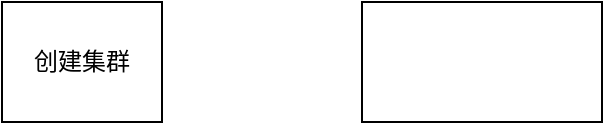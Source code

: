 <mxfile version="13.5.9" type="github">
  <diagram id="X2rm5kDJfhb_xJS3kBo7" name="Page-1">
    <mxGraphModel dx="565" dy="330" grid="1" gridSize="10" guides="1" tooltips="1" connect="1" arrows="1" fold="1" page="1" pageScale="1" pageWidth="827" pageHeight="1169" math="0" shadow="0">
      <root>
        <mxCell id="0" />
        <mxCell id="1" parent="0" />
        <mxCell id="Jw7iDx7aTzpP24MQw51J-1" value="创建集群" style="rounded=0;whiteSpace=wrap;html=1;" vertex="1" parent="1">
          <mxGeometry x="130" y="250" width="80" height="60" as="geometry" />
        </mxCell>
        <mxCell id="Jw7iDx7aTzpP24MQw51J-2" value="" style="rounded=0;whiteSpace=wrap;html=1;" vertex="1" parent="1">
          <mxGeometry x="310" y="250" width="120" height="60" as="geometry" />
        </mxCell>
      </root>
    </mxGraphModel>
  </diagram>
</mxfile>
